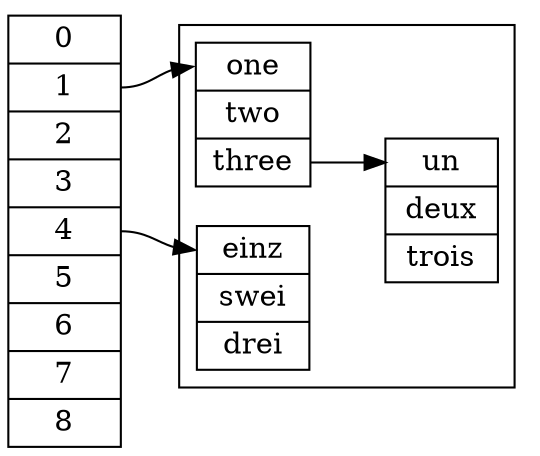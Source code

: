 digraph structs {
    rankdir = LR;
    node [shape=record];

    hashTable [label="<f0>0|<f1>1|<f2>2|<f3>3|<f4>4|<f5>5|<f6>6|<f7>7|<f8>8"];
    subgraph cluster_r1 {
        node_1_0 [label="<f0> one|<f1> two |<f2> three"];
        node_1_1 [label="<f0> un |<f1> deux|<f2> trois"];
        struct3 [label="<f0> einz|<f1> swei|<f2> drei"];
    }

    // {rank = same; node_1_0; node_1_1; struct3 }

    hashTable:f1 -> node_1_0:f0;
    node_1_0:f2 -> node_1_1:f0;
    hashTable:f4 -> struct3:f0;
}